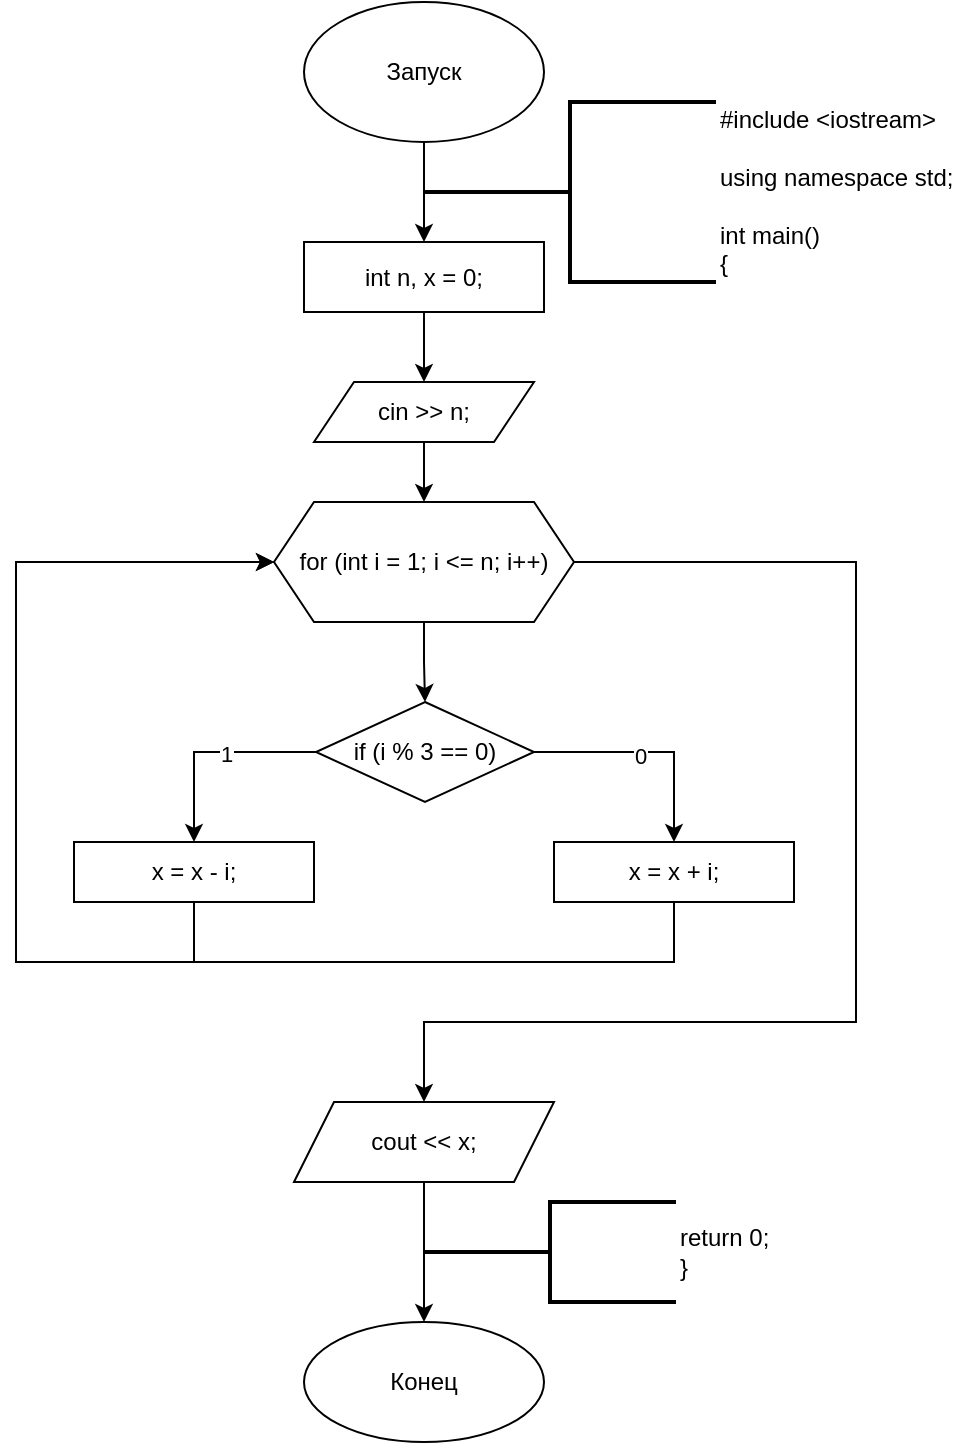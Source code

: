 <mxfile version="16.0.0" type="device"><diagram id="C5RBs43oDa-KdzZeNtuy" name="Page-1"><mxGraphModel dx="1061" dy="615" grid="1" gridSize="10" guides="1" tooltips="1" connect="1" arrows="1" fold="1" page="1" pageScale="1" pageWidth="827" pageHeight="1169" math="0" shadow="0"><root><mxCell id="WIyWlLk6GJQsqaUBKTNV-0"/><mxCell id="WIyWlLk6GJQsqaUBKTNV-1" parent="WIyWlLk6GJQsqaUBKTNV-0"/><mxCell id="OoZ20OrOg8VZuGHtvFxR-2" value="" style="edgeStyle=orthogonalEdgeStyle;rounded=0;orthogonalLoop=1;jettySize=auto;html=1;" parent="WIyWlLk6GJQsqaUBKTNV-1" source="OoZ20OrOg8VZuGHtvFxR-0" target="OoZ20OrOg8VZuGHtvFxR-1" edge="1"><mxGeometry relative="1" as="geometry"/></mxCell><mxCell id="OoZ20OrOg8VZuGHtvFxR-0" value="Запуск" style="ellipse;whiteSpace=wrap;html=1;" parent="WIyWlLk6GJQsqaUBKTNV-1" vertex="1"><mxGeometry x="354" y="10" width="120" height="70" as="geometry"/></mxCell><mxCell id="OoZ20OrOg8VZuGHtvFxR-4" value="" style="edgeStyle=orthogonalEdgeStyle;rounded=0;orthogonalLoop=1;jettySize=auto;html=1;" parent="WIyWlLk6GJQsqaUBKTNV-1" source="OoZ20OrOg8VZuGHtvFxR-1" target="OoZ20OrOg8VZuGHtvFxR-3" edge="1"><mxGeometry relative="1" as="geometry"/></mxCell><mxCell id="OoZ20OrOg8VZuGHtvFxR-1" value="int n, x = 0;" style="whiteSpace=wrap;html=1;" parent="WIyWlLk6GJQsqaUBKTNV-1" vertex="1"><mxGeometry x="354" y="130" width="120" height="35" as="geometry"/></mxCell><mxCell id="OoZ20OrOg8VZuGHtvFxR-6" value="" style="edgeStyle=orthogonalEdgeStyle;rounded=0;orthogonalLoop=1;jettySize=auto;html=1;" parent="WIyWlLk6GJQsqaUBKTNV-1" source="OoZ20OrOg8VZuGHtvFxR-3" edge="1"><mxGeometry relative="1" as="geometry"><mxPoint x="414" y="260" as="targetPoint"/></mxGeometry></mxCell><mxCell id="OoZ20OrOg8VZuGHtvFxR-3" value="cin &gt;&gt; n;" style="shape=parallelogram;perimeter=parallelogramPerimeter;whiteSpace=wrap;html=1;fixedSize=1;" parent="WIyWlLk6GJQsqaUBKTNV-1" vertex="1"><mxGeometry x="359" y="200" width="110" height="30" as="geometry"/></mxCell><mxCell id="OoZ20OrOg8VZuGHtvFxR-10" value="" style="edgeStyle=orthogonalEdgeStyle;rounded=0;orthogonalLoop=1;jettySize=auto;html=1;" parent="WIyWlLk6GJQsqaUBKTNV-1" source="OoZ20OrOg8VZuGHtvFxR-7" target="f6VdV6nys1w6GxwU3ILt-10" edge="1"><mxGeometry relative="1" as="geometry"><mxPoint x="414" y="360" as="targetPoint"/></mxGeometry></mxCell><mxCell id="OoZ20OrOg8VZuGHtvFxR-34" style="edgeStyle=orthogonalEdgeStyle;rounded=0;orthogonalLoop=1;jettySize=auto;html=1;entryX=0.5;entryY=0;entryDx=0;entryDy=0;" parent="WIyWlLk6GJQsqaUBKTNV-1" source="OoZ20OrOg8VZuGHtvFxR-7" target="OoZ20OrOg8VZuGHtvFxR-35" edge="1"><mxGeometry relative="1" as="geometry"><mxPoint x="414" y="480" as="targetPoint"/><Array as="points"><mxPoint x="630" y="290"/><mxPoint x="630" y="520"/><mxPoint x="414" y="520"/></Array></mxGeometry></mxCell><mxCell id="OoZ20OrOg8VZuGHtvFxR-7" value="for (int i = 1; i &lt;= n; i++)" style="shape=hexagon;perimeter=hexagonPerimeter2;whiteSpace=wrap;html=1;fixedSize=1;" parent="WIyWlLk6GJQsqaUBKTNV-1" vertex="1"><mxGeometry x="339" y="260" width="150" height="60" as="geometry"/></mxCell><mxCell id="OoZ20OrOg8VZuGHtvFxR-37" value="" style="edgeStyle=orthogonalEdgeStyle;rounded=0;orthogonalLoop=1;jettySize=auto;html=1;" parent="WIyWlLk6GJQsqaUBKTNV-1" source="OoZ20OrOg8VZuGHtvFxR-35" target="OoZ20OrOg8VZuGHtvFxR-36" edge="1"><mxGeometry relative="1" as="geometry"/></mxCell><mxCell id="OoZ20OrOg8VZuGHtvFxR-35" value="cout &lt;&lt; x;" style="shape=parallelogram;perimeter=parallelogramPerimeter;whiteSpace=wrap;html=1;fixedSize=1;" parent="WIyWlLk6GJQsqaUBKTNV-1" vertex="1"><mxGeometry x="349" y="560" width="130" height="40" as="geometry"/></mxCell><mxCell id="OoZ20OrOg8VZuGHtvFxR-36" value="Конец" style="ellipse;whiteSpace=wrap;html=1;" parent="WIyWlLk6GJQsqaUBKTNV-1" vertex="1"><mxGeometry x="354" y="670" width="120" height="60" as="geometry"/></mxCell><mxCell id="OoZ20OrOg8VZuGHtvFxR-38" value="return 0;&#10;}" style="strokeWidth=2;html=1;shape=mxgraph.flowchart.annotation_2;align=left;labelPosition=right;pointerEvents=1;" parent="WIyWlLk6GJQsqaUBKTNV-1" vertex="1"><mxGeometry x="414" y="610" width="126" height="50" as="geometry"/></mxCell><mxCell id="OoZ20OrOg8VZuGHtvFxR-39" value="&lt;div&gt;&lt;span&gt;#include &amp;lt;iostream&amp;gt;&lt;/span&gt;&lt;br&gt;&lt;/div&gt;&lt;br&gt;using namespace std;&lt;br&gt;&lt;br&gt;int main()&lt;br&gt;{" style="strokeWidth=2;html=1;shape=mxgraph.flowchart.annotation_2;align=left;labelPosition=right;pointerEvents=1;" parent="WIyWlLk6GJQsqaUBKTNV-1" vertex="1"><mxGeometry x="414" y="60" width="146" height="90" as="geometry"/></mxCell><mxCell id="f6VdV6nys1w6GxwU3ILt-12" value="" style="edgeStyle=orthogonalEdgeStyle;rounded=0;orthogonalLoop=1;jettySize=auto;html=1;" edge="1" parent="WIyWlLk6GJQsqaUBKTNV-1" source="f6VdV6nys1w6GxwU3ILt-10" target="f6VdV6nys1w6GxwU3ILt-11"><mxGeometry relative="1" as="geometry"/></mxCell><mxCell id="f6VdV6nys1w6GxwU3ILt-16" value="1" style="edgeLabel;html=1;align=center;verticalAlign=middle;resizable=0;points=[];" vertex="1" connectable="0" parent="f6VdV6nys1w6GxwU3ILt-12"><mxGeometry x="-0.151" y="1" relative="1" as="geometry"><mxPoint as="offset"/></mxGeometry></mxCell><mxCell id="f6VdV6nys1w6GxwU3ILt-14" value="" style="edgeStyle=orthogonalEdgeStyle;rounded=0;orthogonalLoop=1;jettySize=auto;html=1;" edge="1" parent="WIyWlLk6GJQsqaUBKTNV-1" source="f6VdV6nys1w6GxwU3ILt-10" target="f6VdV6nys1w6GxwU3ILt-13"><mxGeometry relative="1" as="geometry"/></mxCell><mxCell id="f6VdV6nys1w6GxwU3ILt-15" value="0" style="edgeLabel;html=1;align=center;verticalAlign=middle;resizable=0;points=[];" vertex="1" connectable="0" parent="f6VdV6nys1w6GxwU3ILt-14"><mxGeometry x="-0.078" y="-2" relative="1" as="geometry"><mxPoint as="offset"/></mxGeometry></mxCell><mxCell id="f6VdV6nys1w6GxwU3ILt-10" value="if (i % 3 == 0)" style="rhombus;whiteSpace=wrap;html=1;" vertex="1" parent="WIyWlLk6GJQsqaUBKTNV-1"><mxGeometry x="360" y="360" width="109" height="50" as="geometry"/></mxCell><mxCell id="f6VdV6nys1w6GxwU3ILt-18" style="edgeStyle=orthogonalEdgeStyle;rounded=0;orthogonalLoop=1;jettySize=auto;html=1;entryX=0;entryY=0.5;entryDx=0;entryDy=0;" edge="1" parent="WIyWlLk6GJQsqaUBKTNV-1" source="f6VdV6nys1w6GxwU3ILt-11" target="OoZ20OrOg8VZuGHtvFxR-7"><mxGeometry relative="1" as="geometry"><Array as="points"><mxPoint x="299" y="490"/><mxPoint x="210" y="490"/><mxPoint x="210" y="290"/></Array></mxGeometry></mxCell><mxCell id="f6VdV6nys1w6GxwU3ILt-11" value="x = x - i;" style="whiteSpace=wrap;html=1;" vertex="1" parent="WIyWlLk6GJQsqaUBKTNV-1"><mxGeometry x="239" y="430" width="120" height="30" as="geometry"/></mxCell><mxCell id="f6VdV6nys1w6GxwU3ILt-17" style="edgeStyle=orthogonalEdgeStyle;rounded=0;orthogonalLoop=1;jettySize=auto;html=1;entryX=0;entryY=0.5;entryDx=0;entryDy=0;" edge="1" parent="WIyWlLk6GJQsqaUBKTNV-1" source="f6VdV6nys1w6GxwU3ILt-13" target="OoZ20OrOg8VZuGHtvFxR-7"><mxGeometry relative="1" as="geometry"><Array as="points"><mxPoint x="539" y="490"/><mxPoint x="210" y="490"/><mxPoint x="210" y="290"/></Array></mxGeometry></mxCell><mxCell id="f6VdV6nys1w6GxwU3ILt-13" value="x = x + i;" style="whiteSpace=wrap;html=1;" vertex="1" parent="WIyWlLk6GJQsqaUBKTNV-1"><mxGeometry x="479" y="430" width="120" height="30" as="geometry"/></mxCell></root></mxGraphModel></diagram></mxfile>